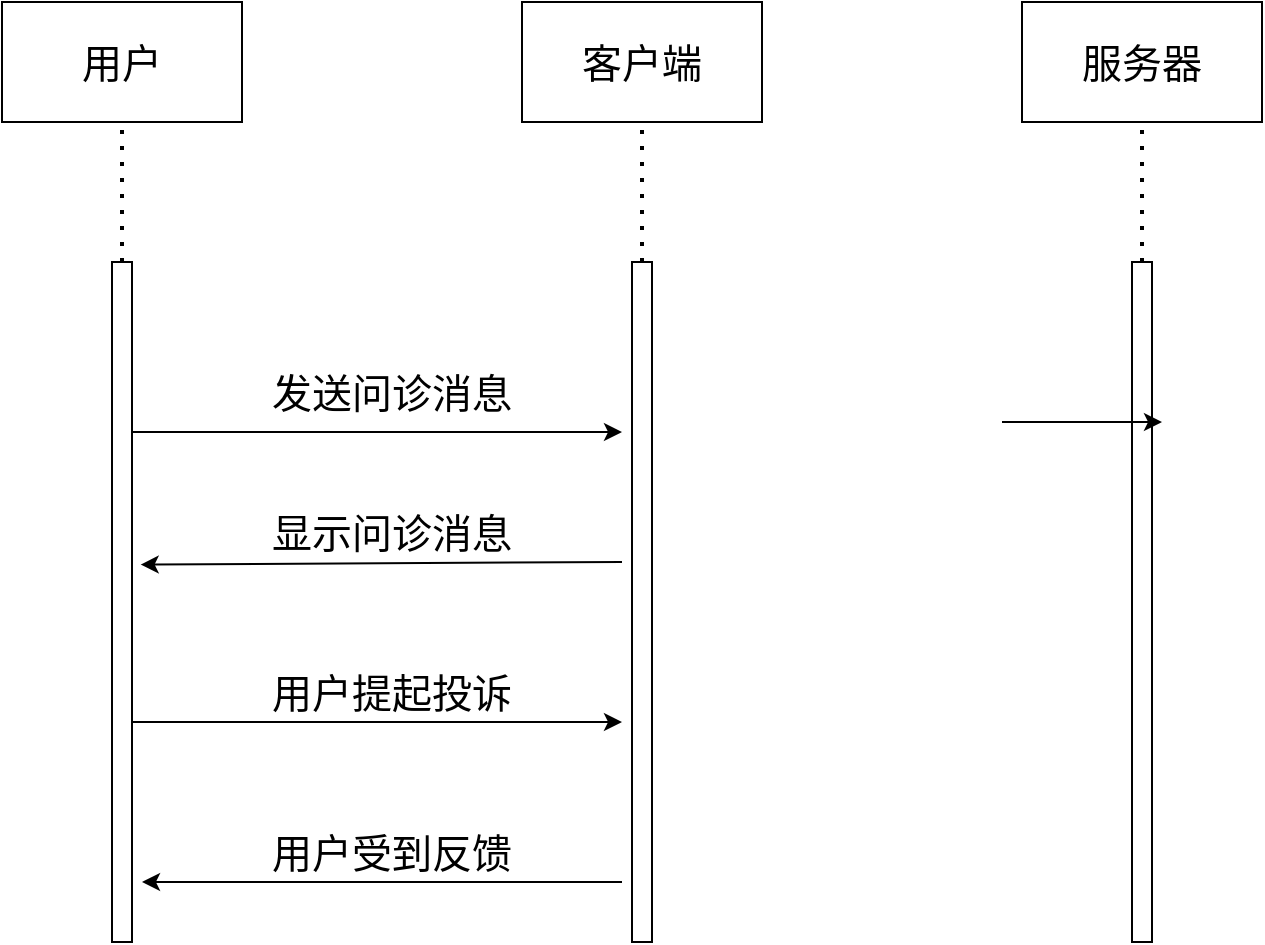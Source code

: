 <mxfile>
    <diagram id="6djIUcQwowPiMkflp4iI" name="第 1 页">
        <mxGraphModel dx="802" dy="382" grid="1" gridSize="10" guides="1" tooltips="1" connect="1" arrows="1" fold="1" page="1" pageScale="1" pageWidth="827" pageHeight="1169" math="0" shadow="0">
            <root>
                <mxCell id="0"/>
                <mxCell id="1" parent="0"/>
                <mxCell id="68" value="用户" style="rounded=0;whiteSpace=wrap;html=1;fontSize=20;" parent="1" vertex="1">
                    <mxGeometry x="120" y="60" width="120" height="60" as="geometry"/>
                </mxCell>
                <mxCell id="69" value="客户端" style="rounded=0;whiteSpace=wrap;html=1;fontSize=20;" parent="1" vertex="1">
                    <mxGeometry x="380" y="60" width="120" height="60" as="geometry"/>
                </mxCell>
                <mxCell id="70" value="服务器" style="rounded=0;whiteSpace=wrap;html=1;fontSize=20;" parent="1" vertex="1">
                    <mxGeometry x="630" y="60" width="120" height="60" as="geometry"/>
                </mxCell>
                <mxCell id="72" value="" style="rounded=0;whiteSpace=wrap;html=1;" vertex="1" parent="1">
                    <mxGeometry x="175" y="190" width="10" height="340" as="geometry"/>
                </mxCell>
                <mxCell id="73" value="" style="endArrow=classic;html=1;exitX=1;exitY=0.25;exitDx=0;exitDy=0;" edge="1" parent="1" source="72">
                    <mxGeometry width="50" height="50" relative="1" as="geometry">
                        <mxPoint x="340" y="350" as="sourcePoint"/>
                        <mxPoint x="430" y="275" as="targetPoint"/>
                    </mxGeometry>
                </mxCell>
                <mxCell id="74" value="发送问诊消息" style="text;html=1;strokeColor=none;fillColor=none;align=center;verticalAlign=middle;whiteSpace=wrap;rounded=0;fontSize=20;" vertex="1" parent="1">
                    <mxGeometry x="250" y="240" width="130" height="30" as="geometry"/>
                </mxCell>
                <mxCell id="75" value="" style="rounded=0;whiteSpace=wrap;html=1;" vertex="1" parent="1">
                    <mxGeometry x="435" y="190" width="10" height="340" as="geometry"/>
                </mxCell>
                <mxCell id="76" value="" style="rounded=0;whiteSpace=wrap;html=1;" vertex="1" parent="1">
                    <mxGeometry x="685" y="190" width="10" height="340" as="geometry"/>
                </mxCell>
                <mxCell id="77" value="" style="endArrow=classic;html=1;entryX=1.434;entryY=0.445;entryDx=0;entryDy=0;entryPerimeter=0;" edge="1" parent="1" target="72">
                    <mxGeometry width="50" height="50" relative="1" as="geometry">
                        <mxPoint x="430" y="340" as="sourcePoint"/>
                        <mxPoint x="330" y="300" as="targetPoint"/>
                    </mxGeometry>
                </mxCell>
                <mxCell id="78" value="显示问诊消息" style="text;html=1;strokeColor=none;fillColor=none;align=center;verticalAlign=middle;whiteSpace=wrap;rounded=0;fontSize=20;" vertex="1" parent="1">
                    <mxGeometry x="250" y="310" width="130" height="30" as="geometry"/>
                </mxCell>
                <mxCell id="79" value="" style="endArrow=classic;html=1;exitX=1;exitY=0.25;exitDx=0;exitDy=0;" edge="1" parent="1">
                    <mxGeometry width="50" height="50" relative="1" as="geometry">
                        <mxPoint x="185" y="420.0" as="sourcePoint"/>
                        <mxPoint x="430" y="420" as="targetPoint"/>
                    </mxGeometry>
                </mxCell>
                <mxCell id="81" value="" style="endArrow=classic;html=1;" edge="1" parent="1">
                    <mxGeometry width="50" height="50" relative="1" as="geometry">
                        <mxPoint x="430" y="500" as="sourcePoint"/>
                        <mxPoint x="190" y="500" as="targetPoint"/>
                    </mxGeometry>
                </mxCell>
                <mxCell id="82" value="用户提起投诉" style="text;html=1;strokeColor=none;fillColor=none;align=center;verticalAlign=middle;whiteSpace=wrap;rounded=0;fontSize=20;" vertex="1" parent="1">
                    <mxGeometry x="250" y="390" width="130" height="30" as="geometry"/>
                </mxCell>
                <mxCell id="84" value="用户受到反馈" style="text;html=1;strokeColor=none;fillColor=none;align=center;verticalAlign=middle;whiteSpace=wrap;rounded=0;fontSize=20;" vertex="1" parent="1">
                    <mxGeometry x="250" y="470" width="130" height="30" as="geometry"/>
                </mxCell>
                <mxCell id="85" value="" style="endArrow=none;dashed=1;html=1;dashPattern=1 3;strokeWidth=2;entryX=0.5;entryY=1;entryDx=0;entryDy=0;exitX=0.5;exitY=0;exitDx=0;exitDy=0;" edge="1" parent="1" source="72" target="68">
                    <mxGeometry width="50" height="50" relative="1" as="geometry">
                        <mxPoint x="490" y="300" as="sourcePoint"/>
                        <mxPoint x="540" y="250" as="targetPoint"/>
                    </mxGeometry>
                </mxCell>
                <mxCell id="86" value="" style="endArrow=none;dashed=1;html=1;dashPattern=1 3;strokeWidth=2;entryX=0.5;entryY=1;entryDx=0;entryDy=0;exitX=0.5;exitY=0;exitDx=0;exitDy=0;" edge="1" parent="1" source="75" target="69">
                    <mxGeometry width="50" height="50" relative="1" as="geometry">
                        <mxPoint x="490" y="300" as="sourcePoint"/>
                        <mxPoint x="540" y="250" as="targetPoint"/>
                    </mxGeometry>
                </mxCell>
                <mxCell id="87" value="" style="endArrow=none;dashed=1;html=1;dashPattern=1 3;strokeWidth=2;entryX=0.5;entryY=1;entryDx=0;entryDy=0;exitX=0.5;exitY=0;exitDx=0;exitDy=0;" edge="1" parent="1" source="76" target="70">
                    <mxGeometry width="50" height="50" relative="1" as="geometry">
                        <mxPoint x="490" y="300" as="sourcePoint"/>
                        <mxPoint x="540" y="250" as="targetPoint"/>
                    </mxGeometry>
                </mxCell>
                <mxCell id="88" value="" style="edgeStyle=none;orthogonalLoop=1;jettySize=auto;html=1;" edge="1" parent="1">
                    <mxGeometry width="80" relative="1" as="geometry">
                        <mxPoint x="620" y="270" as="sourcePoint"/>
                        <mxPoint x="700" y="270" as="targetPoint"/>
                        <Array as="points"/>
                    </mxGeometry>
                </mxCell>
            </root>
        </mxGraphModel>
    </diagram>
</mxfile>